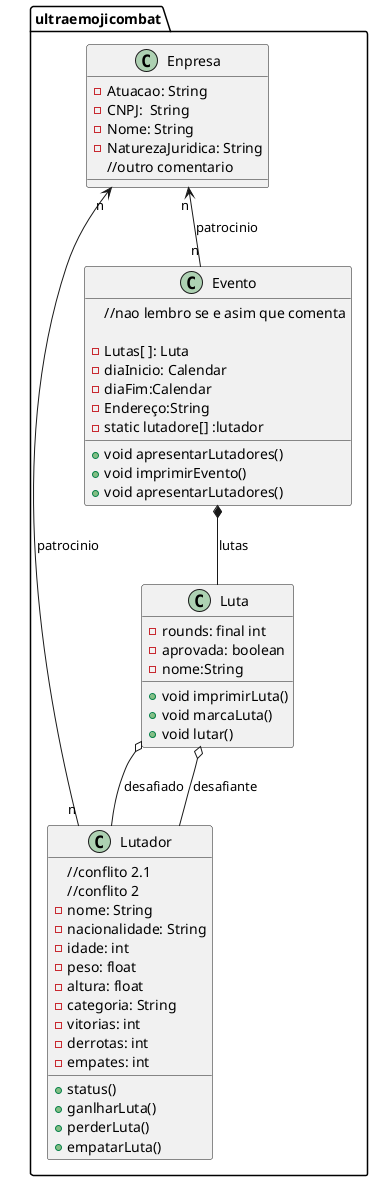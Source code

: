 @startuml exercicio
package  ultraemojicombat <<folder>>{

    class Lutador{
        //conflito 2.1
        //conflito 2
        - nome: String
        - nacionalidade: String
        - idade: int   
        - peso: float 
        - altura: float 
        - categoria: String
        - vitorias: int   
        - derrotas: int   
        - empates: int   

        + status()
        + ganlharLuta()
        + perderLuta()
        + empatarLuta()    
    }
    class Luta{
        - rounds: final int
        - aprovada: boolean
        - nome:String
        + void imprimirLuta()
        + void marcaLuta()
        + void lutar()
    }
    class Enpresa{
        - Atuacao: String
        - CNPJ:  String
        - Nome: String
        - NaturezaJuridica: String
        //outro comentario
    }
    class Evento{
        //nao lembro se e asim que comenta 

        - Lutas[ ]: Luta
        - diaInicio: Calendar
        - diaFim:Calendar
        - Endereço:String
        - static lutadore[] :lutador
        + void apresentarLutadores()
        + void imprimirEvento()
        + void apresentarLutadores()
    }
    Evento *-- Luta: lutas
    Luta o-- Lutador: desafiado
    Luta o-- Lutador: desafiante
    Enpresa "n" <-- "n" Lutador :patrocinio
    Enpresa "n" <-- "n" Evento  :patrocinio
}
@enduml
